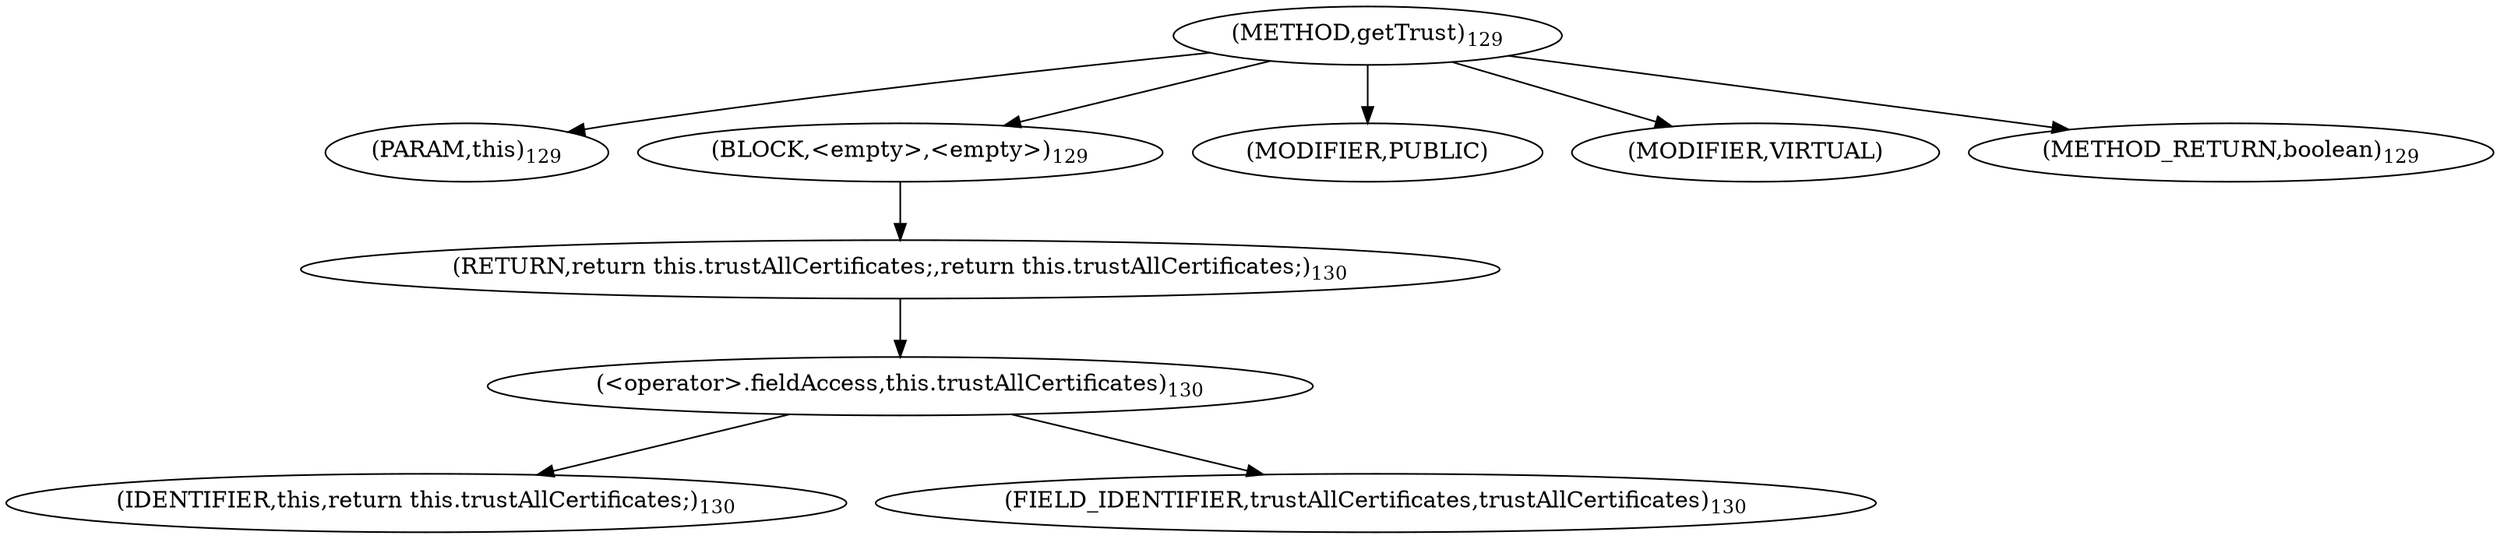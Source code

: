 digraph "getTrust" {  
"201" [label = <(METHOD,getTrust)<SUB>129</SUB>> ]
"19" [label = <(PARAM,this)<SUB>129</SUB>> ]
"202" [label = <(BLOCK,&lt;empty&gt;,&lt;empty&gt;)<SUB>129</SUB>> ]
"203" [label = <(RETURN,return this.trustAllCertificates;,return this.trustAllCertificates;)<SUB>130</SUB>> ]
"204" [label = <(&lt;operator&gt;.fieldAccess,this.trustAllCertificates)<SUB>130</SUB>> ]
"18" [label = <(IDENTIFIER,this,return this.trustAllCertificates;)<SUB>130</SUB>> ]
"205" [label = <(FIELD_IDENTIFIER,trustAllCertificates,trustAllCertificates)<SUB>130</SUB>> ]
"206" [label = <(MODIFIER,PUBLIC)> ]
"207" [label = <(MODIFIER,VIRTUAL)> ]
"208" [label = <(METHOD_RETURN,boolean)<SUB>129</SUB>> ]
  "201" -> "19" 
  "201" -> "202" 
  "201" -> "206" 
  "201" -> "207" 
  "201" -> "208" 
  "202" -> "203" 
  "203" -> "204" 
  "204" -> "18" 
  "204" -> "205" 
}

